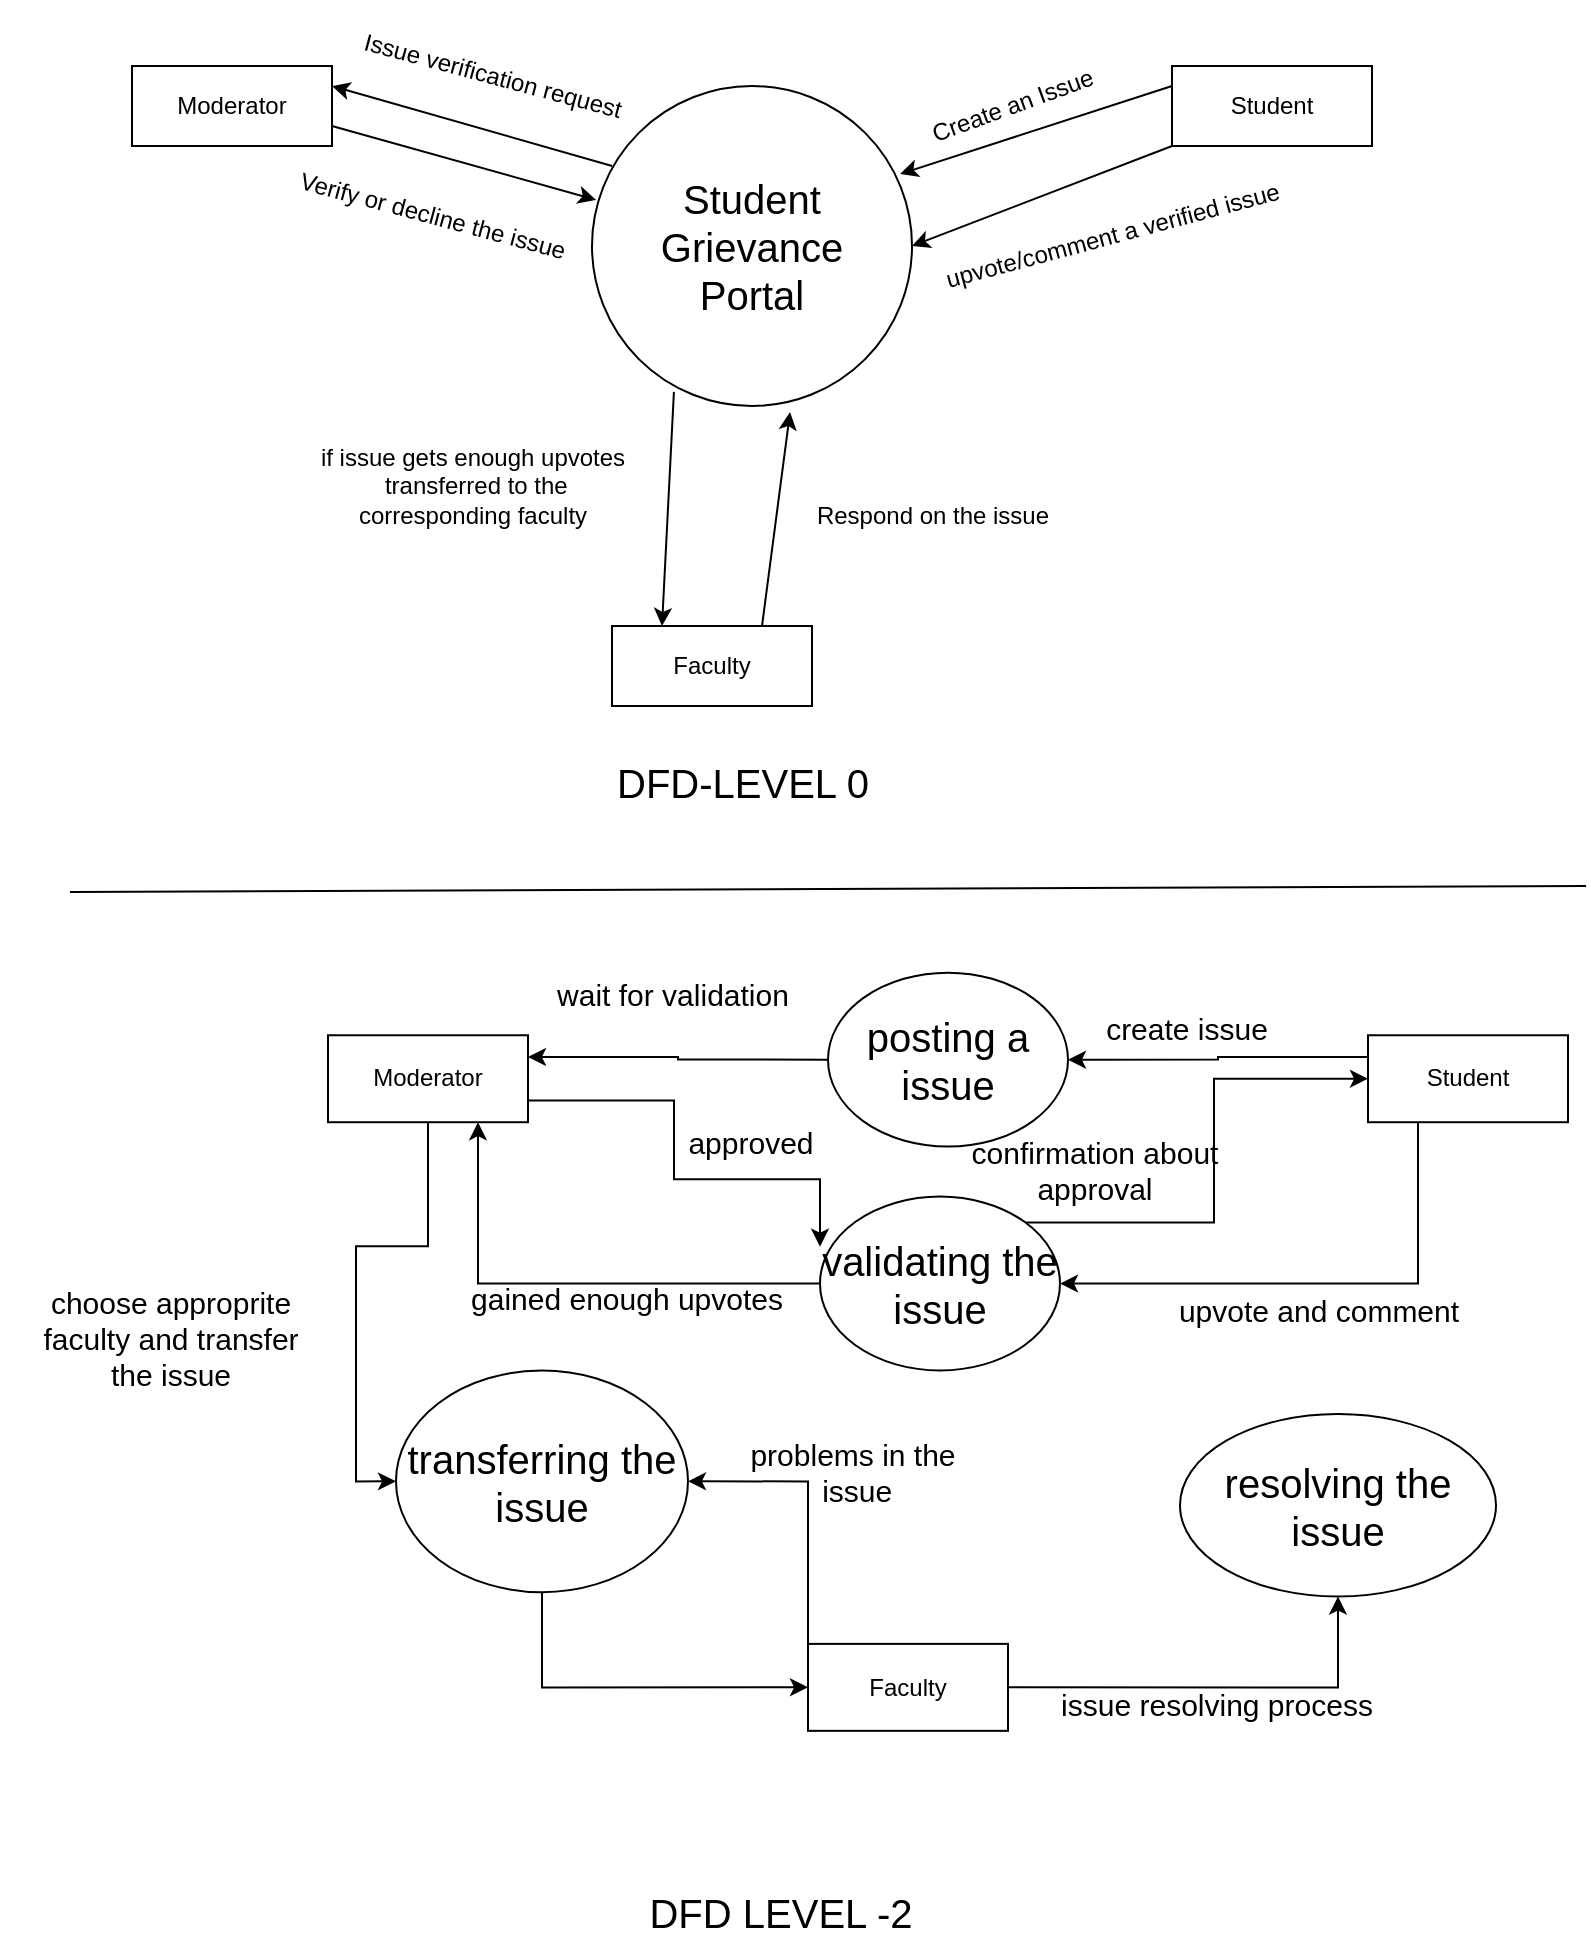 <mxfile version="20.3.7" type="github">
  <diagram id="X8FPLxS7Bnul-1i2Ep7M" name="Page-1">
    <mxGraphModel dx="923" dy="547" grid="0" gridSize="10" guides="1" tooltips="1" connect="1" arrows="1" fold="1" page="1" pageScale="1" pageWidth="850" pageHeight="1100" math="0" shadow="0">
      <root>
        <mxCell id="0" />
        <mxCell id="1" parent="0" />
        <mxCell id="rEbQ7Qg9foszgWbW9BUz-18" value="&lt;div&gt;DFD-LEVEL 0&lt;/div&gt;&lt;div&gt;&lt;br&gt;&lt;/div&gt;" style="text;html=1;align=center;verticalAlign=middle;resizable=0;points=[];autosize=1;strokeColor=none;fillColor=none;fontSize=20;" parent="1" vertex="1">
          <mxGeometry x="300" y="420" width="170" height="60" as="geometry" />
        </mxCell>
        <mxCell id="F13LVDe-Ekic8bBJkQPs-1" value="" style="endArrow=none;html=1;rounded=0;fontSize=20;" edge="1" parent="1">
          <mxGeometry width="50" height="50" relative="1" as="geometry">
            <mxPoint x="49" y="493" as="sourcePoint" />
            <mxPoint x="807" y="490" as="targetPoint" />
          </mxGeometry>
        </mxCell>
        <mxCell id="F13LVDe-Ekic8bBJkQPs-3" value="" style="group" vertex="1" connectable="0" parent="1">
          <mxGeometry x="80" y="47.217" width="620" height="352.783" as="geometry" />
        </mxCell>
        <mxCell id="rEbQ7Qg9foszgWbW9BUz-1" value="Student" style="whiteSpace=wrap;html=1;align=center;" parent="F13LVDe-Ekic8bBJkQPs-3" vertex="1">
          <mxGeometry x="520" y="32.783" width="100" height="40" as="geometry" />
        </mxCell>
        <mxCell id="rEbQ7Qg9foszgWbW9BUz-2" value="&lt;div&gt;Moderator&lt;/div&gt;" style="whiteSpace=wrap;html=1;align=center;" parent="F13LVDe-Ekic8bBJkQPs-3" vertex="1">
          <mxGeometry y="32.783" width="100" height="40" as="geometry" />
        </mxCell>
        <mxCell id="rEbQ7Qg9foszgWbW9BUz-3" value="Faculty" style="whiteSpace=wrap;html=1;align=center;" parent="F13LVDe-Ekic8bBJkQPs-3" vertex="1">
          <mxGeometry x="240" y="312.783" width="100" height="40" as="geometry" />
        </mxCell>
        <mxCell id="rEbQ7Qg9foszgWbW9BUz-4" value="&lt;div style=&quot;font-size: 20px;&quot;&gt;&lt;font style=&quot;font-size: 20px;&quot;&gt;Student &lt;br&gt;&lt;/font&gt;&lt;/div&gt;&lt;div style=&quot;font-size: 20px;&quot;&gt;&lt;font style=&quot;font-size: 20px;&quot;&gt;Grievance &lt;br&gt;&lt;/font&gt;&lt;/div&gt;&lt;div style=&quot;font-size: 20px;&quot;&gt;&lt;font style=&quot;font-size: 20px;&quot;&gt;Portal&lt;/font&gt;&lt;/div&gt;" style="ellipse;whiteSpace=wrap;html=1;aspect=fixed;" parent="F13LVDe-Ekic8bBJkQPs-3" vertex="1">
          <mxGeometry x="230" y="42.783" width="160" height="160" as="geometry" />
        </mxCell>
        <mxCell id="rEbQ7Qg9foszgWbW9BUz-5" value="" style="endArrow=classic;html=1;rounded=0;exitX=0;exitY=0.25;exitDx=0;exitDy=0;entryX=0.963;entryY=0.275;entryDx=0;entryDy=0;entryPerimeter=0;" parent="F13LVDe-Ekic8bBJkQPs-3" source="rEbQ7Qg9foszgWbW9BUz-1" target="rEbQ7Qg9foszgWbW9BUz-4" edge="1">
          <mxGeometry width="50" height="50" relative="1" as="geometry">
            <mxPoint x="320" y="272.783" as="sourcePoint" />
            <mxPoint x="370" y="222.783" as="targetPoint" />
          </mxGeometry>
        </mxCell>
        <mxCell id="rEbQ7Qg9foszgWbW9BUz-6" value="Create an Issue" style="text;html=1;align=center;verticalAlign=middle;resizable=0;points=[];autosize=1;strokeColor=none;fillColor=none;rotation=-20;" parent="F13LVDe-Ekic8bBJkQPs-3" vertex="1">
          <mxGeometry x="380" y="37.783" width="120" height="30" as="geometry" />
        </mxCell>
        <mxCell id="rEbQ7Qg9foszgWbW9BUz-7" value="" style="endArrow=classic;html=1;rounded=0;entryX=1;entryY=0.25;entryDx=0;entryDy=0;exitX=0.063;exitY=0.25;exitDx=0;exitDy=0;exitPerimeter=0;" parent="F13LVDe-Ekic8bBJkQPs-3" source="rEbQ7Qg9foszgWbW9BUz-4" target="rEbQ7Qg9foszgWbW9BUz-2" edge="1">
          <mxGeometry width="50" height="50" relative="1" as="geometry">
            <mxPoint x="160" y="77.783" as="sourcePoint" />
            <mxPoint x="210" y="27.783" as="targetPoint" />
          </mxGeometry>
        </mxCell>
        <mxCell id="rEbQ7Qg9foszgWbW9BUz-8" value="Issue verification request" style="text;html=1;align=center;verticalAlign=middle;resizable=0;points=[];autosize=1;strokeColor=none;fillColor=none;rotation=15;" parent="F13LVDe-Ekic8bBJkQPs-3" vertex="1">
          <mxGeometry x="90" y="22.783" width="180" height="30" as="geometry" />
        </mxCell>
        <mxCell id="rEbQ7Qg9foszgWbW9BUz-9" value="" style="endArrow=classic;html=1;rounded=0;exitX=1;exitY=0.75;exitDx=0;exitDy=0;entryX=0.013;entryY=0.356;entryDx=0;entryDy=0;entryPerimeter=0;" parent="F13LVDe-Ekic8bBJkQPs-3" source="rEbQ7Qg9foszgWbW9BUz-2" target="rEbQ7Qg9foszgWbW9BUz-4" edge="1">
          <mxGeometry width="50" height="50" relative="1" as="geometry">
            <mxPoint x="320" y="272.783" as="sourcePoint" />
            <mxPoint x="370" y="222.783" as="targetPoint" />
          </mxGeometry>
        </mxCell>
        <mxCell id="rEbQ7Qg9foszgWbW9BUz-10" value="Verify or decline the issue" style="text;html=1;align=center;verticalAlign=middle;resizable=0;points=[];autosize=1;strokeColor=none;fillColor=none;rotation=15;" parent="F13LVDe-Ekic8bBJkQPs-3" vertex="1">
          <mxGeometry x="60" y="92.783" width="180" height="30" as="geometry" />
        </mxCell>
        <mxCell id="rEbQ7Qg9foszgWbW9BUz-11" value="" style="endArrow=classic;html=1;rounded=0;entryX=1;entryY=0.5;entryDx=0;entryDy=0;exitX=0;exitY=1;exitDx=0;exitDy=0;" parent="F13LVDe-Ekic8bBJkQPs-3" source="rEbQ7Qg9foszgWbW9BUz-1" target="rEbQ7Qg9foszgWbW9BUz-4" edge="1">
          <mxGeometry width="50" height="50" relative="1" as="geometry">
            <mxPoint x="320" y="272.783" as="sourcePoint" />
            <mxPoint x="370" y="222.783" as="targetPoint" />
          </mxGeometry>
        </mxCell>
        <mxCell id="rEbQ7Qg9foszgWbW9BUz-12" value="upvote/comment a verified issue" style="text;html=1;align=center;verticalAlign=middle;resizable=0;points=[];autosize=1;strokeColor=none;fillColor=none;rotation=-15;" parent="F13LVDe-Ekic8bBJkQPs-3" vertex="1">
          <mxGeometry x="380" y="102.783" width="220" height="30" as="geometry" />
        </mxCell>
        <mxCell id="rEbQ7Qg9foszgWbW9BUz-13" value="" style="endArrow=classic;html=1;rounded=0;entryX=0.25;entryY=0;entryDx=0;entryDy=0;exitX=0.256;exitY=0.956;exitDx=0;exitDy=0;exitPerimeter=0;" parent="F13LVDe-Ekic8bBJkQPs-3" source="rEbQ7Qg9foszgWbW9BUz-4" target="rEbQ7Qg9foszgWbW9BUz-3" edge="1">
          <mxGeometry width="50" height="50" relative="1" as="geometry">
            <mxPoint x="320" y="272.783" as="sourcePoint" />
            <mxPoint x="370" y="222.783" as="targetPoint" />
          </mxGeometry>
        </mxCell>
        <mxCell id="rEbQ7Qg9foszgWbW9BUz-14" value="&lt;div&gt;if issue gets enough upvotes&lt;/div&gt;&lt;div&gt;&amp;nbsp;transferred to the &lt;br&gt;&lt;/div&gt;&lt;div&gt;corresponding faculty&lt;/div&gt;" style="text;html=1;align=center;verticalAlign=middle;resizable=0;points=[];autosize=1;strokeColor=none;fillColor=none;" parent="F13LVDe-Ekic8bBJkQPs-3" vertex="1">
          <mxGeometry x="70" y="212.783" width="200" height="60" as="geometry" />
        </mxCell>
        <mxCell id="rEbQ7Qg9foszgWbW9BUz-16" value="" style="endArrow=classic;html=1;rounded=0;entryX=0.619;entryY=1.019;entryDx=0;entryDy=0;entryPerimeter=0;exitX=0.75;exitY=0;exitDx=0;exitDy=0;" parent="F13LVDe-Ekic8bBJkQPs-3" source="rEbQ7Qg9foszgWbW9BUz-3" target="rEbQ7Qg9foszgWbW9BUz-4" edge="1">
          <mxGeometry width="50" height="50" relative="1" as="geometry">
            <mxPoint x="340" y="282.783" as="sourcePoint" />
            <mxPoint x="390" y="232.783" as="targetPoint" />
          </mxGeometry>
        </mxCell>
        <mxCell id="rEbQ7Qg9foszgWbW9BUz-17" value="Respond on the issue" style="text;html=1;align=center;verticalAlign=middle;resizable=0;points=[];autosize=1;strokeColor=none;fillColor=none;" parent="F13LVDe-Ekic8bBJkQPs-3" vertex="1">
          <mxGeometry x="325" y="242.783" width="150" height="30" as="geometry" />
        </mxCell>
        <mxCell id="F13LVDe-Ekic8bBJkQPs-5" value="" style="group" vertex="1" connectable="0" parent="1">
          <mxGeometry x="178" y="529" width="620" height="388" as="geometry" />
        </mxCell>
        <mxCell id="F13LVDe-Ekic8bBJkQPs-29" style="edgeStyle=orthogonalEdgeStyle;rounded=0;orthogonalLoop=1;jettySize=auto;html=1;exitX=0;exitY=0.25;exitDx=0;exitDy=0;entryX=1;entryY=0.5;entryDx=0;entryDy=0;fontSize=20;" edge="1" parent="F13LVDe-Ekic8bBJkQPs-5" source="F13LVDe-Ekic8bBJkQPs-6" target="F13LVDe-Ekic8bBJkQPs-26">
          <mxGeometry relative="1" as="geometry" />
        </mxCell>
        <mxCell id="F13LVDe-Ekic8bBJkQPs-33" style="edgeStyle=orthogonalEdgeStyle;rounded=0;orthogonalLoop=1;jettySize=auto;html=1;exitX=0.25;exitY=1;exitDx=0;exitDy=0;entryX=1;entryY=0.5;entryDx=0;entryDy=0;fontSize=20;" edge="1" parent="F13LVDe-Ekic8bBJkQPs-5" source="F13LVDe-Ekic8bBJkQPs-6" target="F13LVDe-Ekic8bBJkQPs-25">
          <mxGeometry relative="1" as="geometry" />
        </mxCell>
        <mxCell id="F13LVDe-Ekic8bBJkQPs-6" value="Student" style="whiteSpace=wrap;html=1;align=center;" vertex="1" parent="F13LVDe-Ekic8bBJkQPs-5">
          <mxGeometry x="520" y="35.629" width="100" height="43.473" as="geometry" />
        </mxCell>
        <mxCell id="F13LVDe-Ekic8bBJkQPs-31" style="edgeStyle=orthogonalEdgeStyle;rounded=0;orthogonalLoop=1;jettySize=auto;html=1;exitX=1;exitY=0.75;exitDx=0;exitDy=0;entryX=0;entryY=0.288;entryDx=0;entryDy=0;entryPerimeter=0;fontSize=20;" edge="1" parent="F13LVDe-Ekic8bBJkQPs-5" source="F13LVDe-Ekic8bBJkQPs-7" target="F13LVDe-Ekic8bBJkQPs-25">
          <mxGeometry relative="1" as="geometry">
            <Array as="points">
              <mxPoint x="173" y="68.471" />
              <mxPoint x="173" y="107.597" />
              <mxPoint x="246" y="107.597" />
            </Array>
          </mxGeometry>
        </mxCell>
        <mxCell id="F13LVDe-Ekic8bBJkQPs-35" style="edgeStyle=orthogonalEdgeStyle;rounded=0;orthogonalLoop=1;jettySize=auto;html=1;exitX=0.5;exitY=1;exitDx=0;exitDy=0;entryX=0;entryY=0.5;entryDx=0;entryDy=0;fontSize=20;" edge="1" parent="F13LVDe-Ekic8bBJkQPs-5" source="F13LVDe-Ekic8bBJkQPs-7" target="F13LVDe-Ekic8bBJkQPs-24">
          <mxGeometry relative="1" as="geometry" />
        </mxCell>
        <mxCell id="F13LVDe-Ekic8bBJkQPs-7" value="&lt;div&gt;Moderator&lt;/div&gt;" style="whiteSpace=wrap;html=1;align=center;" vertex="1" parent="F13LVDe-Ekic8bBJkQPs-5">
          <mxGeometry y="35.629" width="100" height="43.473" as="geometry" />
        </mxCell>
        <mxCell id="F13LVDe-Ekic8bBJkQPs-37" style="edgeStyle=orthogonalEdgeStyle;rounded=0;orthogonalLoop=1;jettySize=auto;html=1;exitX=1;exitY=0.5;exitDx=0;exitDy=0;entryX=0.5;entryY=1;entryDx=0;entryDy=0;fontSize=20;" edge="1" parent="F13LVDe-Ekic8bBJkQPs-5" source="F13LVDe-Ekic8bBJkQPs-8" target="F13LVDe-Ekic8bBJkQPs-27">
          <mxGeometry relative="1" as="geometry" />
        </mxCell>
        <mxCell id="F13LVDe-Ekic8bBJkQPs-45" style="edgeStyle=orthogonalEdgeStyle;rounded=0;orthogonalLoop=1;jettySize=auto;html=1;exitX=0;exitY=0;exitDx=0;exitDy=0;entryX=1;entryY=0.5;entryDx=0;entryDy=0;fontSize=15;" edge="1" parent="F13LVDe-Ekic8bBJkQPs-5" source="F13LVDe-Ekic8bBJkQPs-8" target="F13LVDe-Ekic8bBJkQPs-24">
          <mxGeometry relative="1" as="geometry" />
        </mxCell>
        <mxCell id="F13LVDe-Ekic8bBJkQPs-8" value="Faculty" style="whiteSpace=wrap;html=1;align=center;" vertex="1" parent="F13LVDe-Ekic8bBJkQPs-5">
          <mxGeometry x="240" y="339.943" width="100" height="43.473" as="geometry" />
        </mxCell>
        <mxCell id="F13LVDe-Ekic8bBJkQPs-36" style="edgeStyle=orthogonalEdgeStyle;rounded=0;orthogonalLoop=1;jettySize=auto;html=1;exitX=0.5;exitY=1;exitDx=0;exitDy=0;entryX=0;entryY=0.5;entryDx=0;entryDy=0;fontSize=20;" edge="1" parent="F13LVDe-Ekic8bBJkQPs-5" source="F13LVDe-Ekic8bBJkQPs-24" target="F13LVDe-Ekic8bBJkQPs-8">
          <mxGeometry relative="1" as="geometry" />
        </mxCell>
        <mxCell id="F13LVDe-Ekic8bBJkQPs-24" value="transferring the issue" style="ellipse;whiteSpace=wrap;html=1;fontSize=20;" vertex="1" parent="F13LVDe-Ekic8bBJkQPs-5">
          <mxGeometry x="34" y="203.238" width="146" height="110.857" as="geometry" />
        </mxCell>
        <mxCell id="F13LVDe-Ekic8bBJkQPs-32" style="edgeStyle=orthogonalEdgeStyle;rounded=0;orthogonalLoop=1;jettySize=auto;html=1;exitX=1;exitY=0;exitDx=0;exitDy=0;entryX=0;entryY=0.5;entryDx=0;entryDy=0;fontSize=20;" edge="1" parent="F13LVDe-Ekic8bBJkQPs-5" source="F13LVDe-Ekic8bBJkQPs-25" target="F13LVDe-Ekic8bBJkQPs-6">
          <mxGeometry relative="1" as="geometry" />
        </mxCell>
        <mxCell id="F13LVDe-Ekic8bBJkQPs-34" style="edgeStyle=orthogonalEdgeStyle;rounded=0;orthogonalLoop=1;jettySize=auto;html=1;exitX=0;exitY=0.5;exitDx=0;exitDy=0;entryX=0.75;entryY=1;entryDx=0;entryDy=0;fontSize=20;" edge="1" parent="F13LVDe-Ekic8bBJkQPs-5" source="F13LVDe-Ekic8bBJkQPs-25" target="F13LVDe-Ekic8bBJkQPs-7">
          <mxGeometry relative="1" as="geometry" />
        </mxCell>
        <mxCell id="F13LVDe-Ekic8bBJkQPs-25" value="validating the issue" style="ellipse;whiteSpace=wrap;html=1;fontSize=20;" vertex="1" parent="F13LVDe-Ekic8bBJkQPs-5">
          <mxGeometry x="246" y="116.291" width="120" height="86.947" as="geometry" />
        </mxCell>
        <mxCell id="F13LVDe-Ekic8bBJkQPs-30" style="edgeStyle=orthogonalEdgeStyle;rounded=0;orthogonalLoop=1;jettySize=auto;html=1;exitX=0;exitY=0.5;exitDx=0;exitDy=0;entryX=1;entryY=0.25;entryDx=0;entryDy=0;fontSize=20;" edge="1" parent="F13LVDe-Ekic8bBJkQPs-5" source="F13LVDe-Ekic8bBJkQPs-26" target="F13LVDe-Ekic8bBJkQPs-7">
          <mxGeometry relative="1" as="geometry" />
        </mxCell>
        <mxCell id="F13LVDe-Ekic8bBJkQPs-26" value="posting a issue" style="ellipse;whiteSpace=wrap;html=1;fontSize=20;" vertex="1" parent="F13LVDe-Ekic8bBJkQPs-5">
          <mxGeometry x="250" y="4.347" width="120" height="86.947" as="geometry" />
        </mxCell>
        <mxCell id="F13LVDe-Ekic8bBJkQPs-27" value="&lt;font style=&quot;font-size: 20px;&quot;&gt;resolving the issue&lt;br&gt;&lt;/font&gt;" style="ellipse;whiteSpace=wrap;html=1;fontSize=13;" vertex="1" parent="F13LVDe-Ekic8bBJkQPs-5">
          <mxGeometry x="426" y="224.975" width="158" height="91.294" as="geometry" />
        </mxCell>
        <mxCell id="F13LVDe-Ekic8bBJkQPs-39" value="&lt;div&gt;wait for validation&lt;/div&gt;" style="text;html=1;align=center;verticalAlign=middle;resizable=0;points=[];autosize=1;strokeColor=none;fillColor=none;fontSize=15;" vertex="1" parent="F13LVDe-Ekic8bBJkQPs-5">
          <mxGeometry x="93" width="157" height="30" as="geometry" />
        </mxCell>
        <mxCell id="F13LVDe-Ekic8bBJkQPs-40" value="approved" style="text;html=1;align=center;verticalAlign=middle;resizable=0;points=[];autosize=1;strokeColor=none;fillColor=none;fontSize=15;" vertex="1" parent="F13LVDe-Ekic8bBJkQPs-5">
          <mxGeometry x="166" y="73.905" width="89" height="30" as="geometry" />
        </mxCell>
        <mxCell id="F13LVDe-Ekic8bBJkQPs-41" value="&lt;div&gt;confirmation about &lt;br&gt;&lt;/div&gt;&lt;div&gt;approval&lt;/div&gt;" style="text;html=1;align=center;verticalAlign=middle;resizable=0;points=[];autosize=1;strokeColor=none;fillColor=none;fontSize=15;" vertex="1" parent="F13LVDe-Ekic8bBJkQPs-5">
          <mxGeometry x="301" y="79.1" width="163" height="48" as="geometry" />
        </mxCell>
        <mxCell id="F13LVDe-Ekic8bBJkQPs-42" value="upvote and comment" style="text;html=1;align=center;verticalAlign=middle;resizable=0;points=[];autosize=1;strokeColor=none;fillColor=none;fontSize=15;" vertex="1" parent="F13LVDe-Ekic8bBJkQPs-5">
          <mxGeometry x="406" y="157.591" width="178" height="30" as="geometry" />
        </mxCell>
        <mxCell id="F13LVDe-Ekic8bBJkQPs-43" value="gained enough upvotes" style="text;html=1;align=center;verticalAlign=middle;resizable=0;points=[];autosize=1;strokeColor=none;fillColor=none;fontSize=15;" vertex="1" parent="F13LVDe-Ekic8bBJkQPs-5">
          <mxGeometry x="51" y="152.157" width="195" height="30" as="geometry" />
        </mxCell>
        <mxCell id="F13LVDe-Ekic8bBJkQPs-46" value="&lt;div&gt;problems in the&lt;/div&gt;&lt;div&gt;&amp;nbsp;issue&lt;/div&gt;" style="text;html=1;align=center;verticalAlign=middle;resizable=0;points=[];autosize=1;strokeColor=none;fillColor=none;fontSize=15;" vertex="1" parent="F13LVDe-Ekic8bBJkQPs-5">
          <mxGeometry x="193" y="230.409" width="138" height="48" as="geometry" />
        </mxCell>
        <mxCell id="F13LVDe-Ekic8bBJkQPs-47" value="issue resolving process" style="text;html=1;align=center;verticalAlign=middle;resizable=0;points=[];autosize=1;strokeColor=none;fillColor=none;fontSize=15;" vertex="1" parent="F13LVDe-Ekic8bBJkQPs-5">
          <mxGeometry x="346" y="355.395" width="195" height="30" as="geometry" />
        </mxCell>
        <mxCell id="F13LVDe-Ekic8bBJkQPs-38" value="&lt;font style=&quot;font-size: 15px;&quot;&gt;create issue&lt;/font&gt;" style="text;html=1;align=center;verticalAlign=middle;resizable=0;points=[];autosize=1;strokeColor=none;fillColor=none;fontSize=20;" vertex="1" parent="1">
          <mxGeometry x="552" y="541" width="110" height="36" as="geometry" />
        </mxCell>
        <mxCell id="F13LVDe-Ekic8bBJkQPs-44" value="&lt;div&gt;choose approprite &lt;br&gt;&lt;/div&gt;&lt;div&gt;faculty and transfer &lt;br&gt;&lt;/div&gt;&lt;div&gt;the issue&lt;br&gt;&lt;/div&gt;" style="text;html=1;align=center;verticalAlign=middle;resizable=0;points=[];autosize=1;strokeColor=none;fillColor=none;fontSize=15;" vertex="1" parent="1">
          <mxGeometry x="14" y="683.39" width="169" height="66" as="geometry" />
        </mxCell>
        <mxCell id="F13LVDe-Ekic8bBJkQPs-48" value="&lt;font style=&quot;font-size: 20px;&quot;&gt;DFD LEVEL -2&lt;br&gt;&lt;/font&gt;" style="text;html=1;align=center;verticalAlign=middle;resizable=0;points=[];autosize=1;strokeColor=none;fillColor=none;fontSize=15;" vertex="1" parent="1">
          <mxGeometry x="321" y="985" width="166" height="36" as="geometry" />
        </mxCell>
      </root>
    </mxGraphModel>
  </diagram>
</mxfile>
